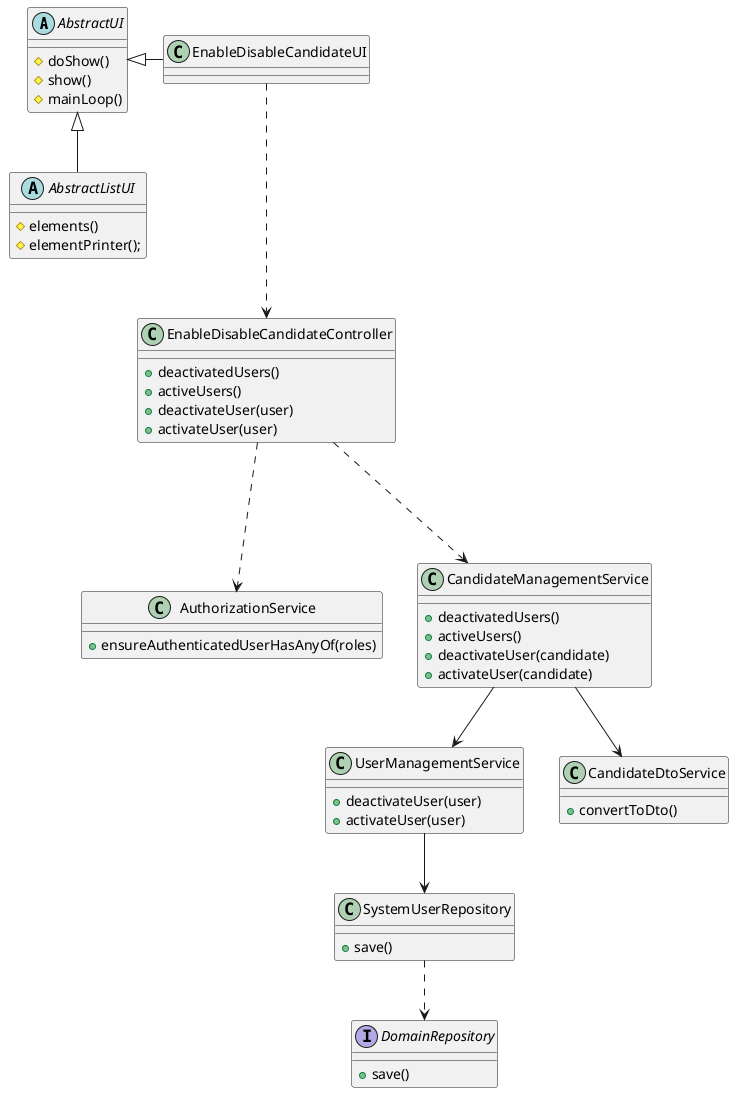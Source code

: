 @startuml


' Services

abstract class AbstractUI {
    # doShow()
    # show()
    # mainLoop()
}
abstract class AbstractListUI{
    # elements()
    # elementPrinter();
}

class AuthorizationService {
    + ensureAuthenticatedUserHasAnyOf(roles)
}

class CandidateManagementService {
    + deactivatedUsers()
    + activeUsers()
    + deactivateUser(candidate)
    + activateUser(candidate)
}
class UserManagementService {
    + deactivateUser(user)
    + activateUser(user)
}
class CandidateDtoService {
    + convertToDto()
}
class SystemUserRepository {
    + save()
}

class EnableDisableCandidateUI {

}

class EnableDisableCandidateController  {
+ deactivatedUsers()
+ activeUsers()
+ deactivateUser(user)
+ activateUser(user)
}

Interface DomainRepository{
    + save()
}

AbstractUI <|-- AbstractListUI
AbstractUI <|- EnableDisableCandidateUI


EnableDisableCandidateUI .--> EnableDisableCandidateController
EnableDisableCandidateController .--> AuthorizationService
EnableDisableCandidateController .--> CandidateManagementService

CandidateManagementService --> UserManagementService
CandidateManagementService --> CandidateDtoService
UserManagementService --> SystemUserRepository

SystemUserRepository .-> DomainRepository
@enduml